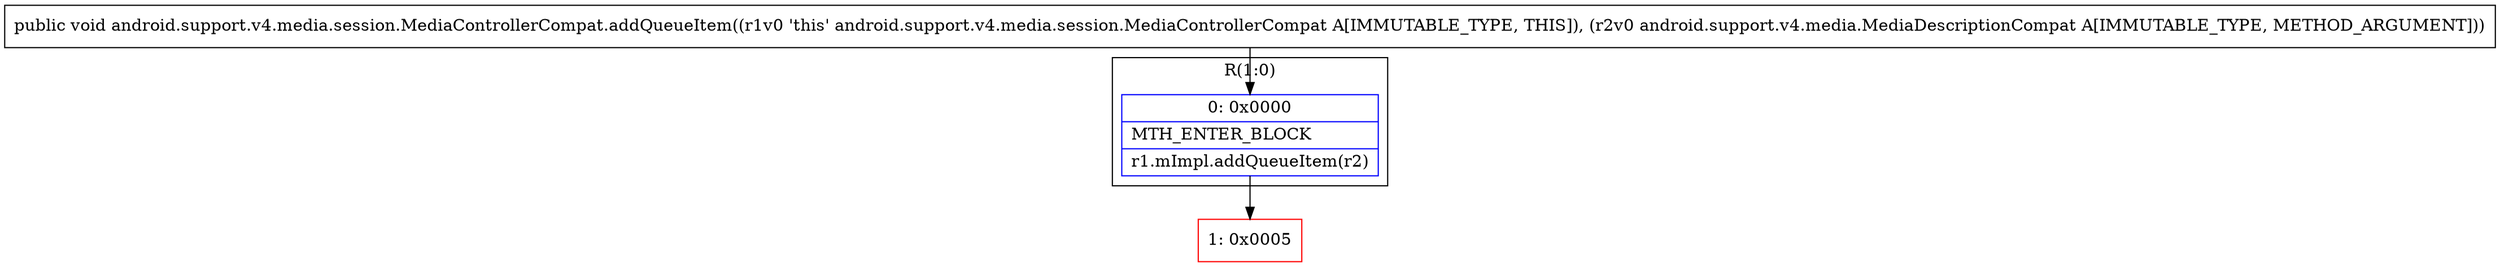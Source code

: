 digraph "CFG forandroid.support.v4.media.session.MediaControllerCompat.addQueueItem(Landroid\/support\/v4\/media\/MediaDescriptionCompat;)V" {
subgraph cluster_Region_1006521678 {
label = "R(1:0)";
node [shape=record,color=blue];
Node_0 [shape=record,label="{0\:\ 0x0000|MTH_ENTER_BLOCK\l|r1.mImpl.addQueueItem(r2)\l}"];
}
Node_1 [shape=record,color=red,label="{1\:\ 0x0005}"];
MethodNode[shape=record,label="{public void android.support.v4.media.session.MediaControllerCompat.addQueueItem((r1v0 'this' android.support.v4.media.session.MediaControllerCompat A[IMMUTABLE_TYPE, THIS]), (r2v0 android.support.v4.media.MediaDescriptionCompat A[IMMUTABLE_TYPE, METHOD_ARGUMENT])) }"];
MethodNode -> Node_0;
Node_0 -> Node_1;
}

